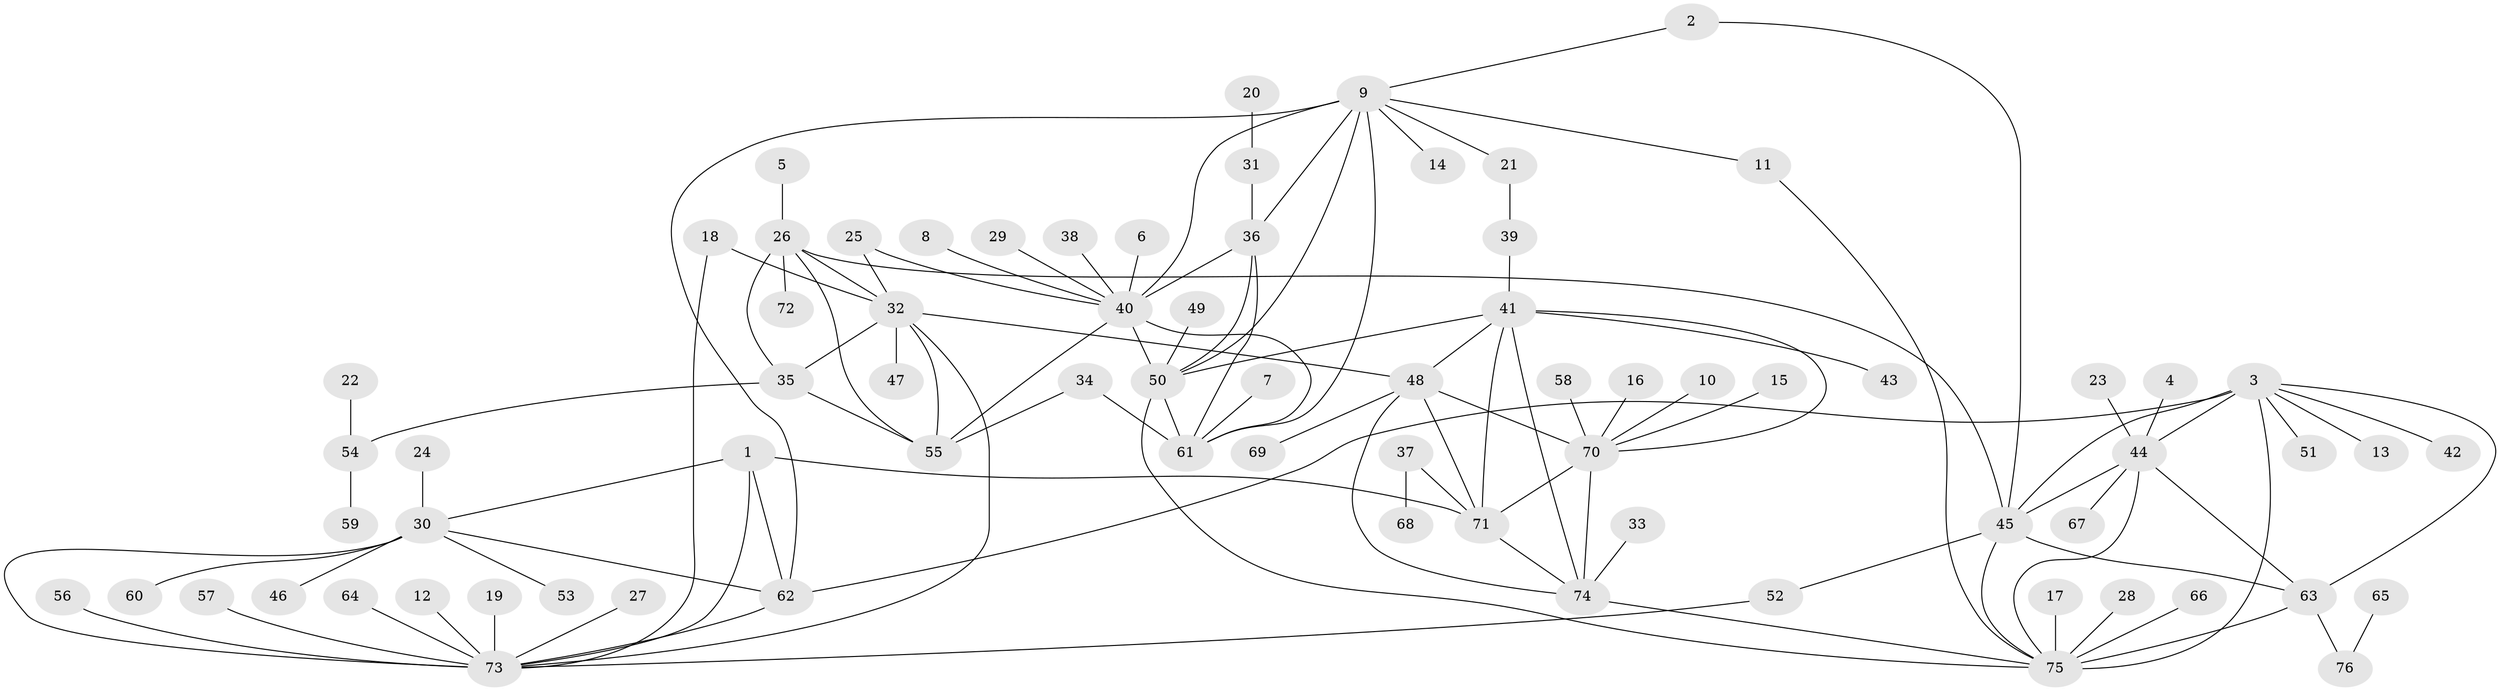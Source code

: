 // original degree distribution, {11: 0.007936507936507936, 10: 0.023809523809523808, 9: 0.09523809523809523, 7: 0.023809523809523808, 8: 0.03968253968253968, 13: 0.007936507936507936, 6: 0.023809523809523808, 12: 0.007936507936507936, 5: 0.007936507936507936, 4: 0.007936507936507936, 1: 0.6428571428571429, 2: 0.07142857142857142, 3: 0.03968253968253968}
// Generated by graph-tools (version 1.1) at 2025/37/03/04/25 23:37:41]
// undirected, 76 vertices, 112 edges
graph export_dot {
  node [color=gray90,style=filled];
  1;
  2;
  3;
  4;
  5;
  6;
  7;
  8;
  9;
  10;
  11;
  12;
  13;
  14;
  15;
  16;
  17;
  18;
  19;
  20;
  21;
  22;
  23;
  24;
  25;
  26;
  27;
  28;
  29;
  30;
  31;
  32;
  33;
  34;
  35;
  36;
  37;
  38;
  39;
  40;
  41;
  42;
  43;
  44;
  45;
  46;
  47;
  48;
  49;
  50;
  51;
  52;
  53;
  54;
  55;
  56;
  57;
  58;
  59;
  60;
  61;
  62;
  63;
  64;
  65;
  66;
  67;
  68;
  69;
  70;
  71;
  72;
  73;
  74;
  75;
  76;
  1 -- 30 [weight=2.0];
  1 -- 62 [weight=1.0];
  1 -- 71 [weight=1.0];
  1 -- 73 [weight=2.0];
  2 -- 9 [weight=1.0];
  2 -- 45 [weight=1.0];
  3 -- 13 [weight=1.0];
  3 -- 42 [weight=1.0];
  3 -- 44 [weight=2.0];
  3 -- 45 [weight=2.0];
  3 -- 51 [weight=1.0];
  3 -- 62 [weight=1.0];
  3 -- 63 [weight=2.0];
  3 -- 75 [weight=2.0];
  4 -- 44 [weight=1.0];
  5 -- 26 [weight=1.0];
  6 -- 40 [weight=1.0];
  7 -- 61 [weight=1.0];
  8 -- 40 [weight=1.0];
  9 -- 11 [weight=1.0];
  9 -- 14 [weight=1.0];
  9 -- 21 [weight=1.0];
  9 -- 36 [weight=1.0];
  9 -- 40 [weight=2.0];
  9 -- 50 [weight=1.0];
  9 -- 61 [weight=1.0];
  9 -- 62 [weight=1.0];
  10 -- 70 [weight=1.0];
  11 -- 75 [weight=1.0];
  12 -- 73 [weight=1.0];
  15 -- 70 [weight=1.0];
  16 -- 70 [weight=1.0];
  17 -- 75 [weight=1.0];
  18 -- 32 [weight=1.0];
  18 -- 73 [weight=1.0];
  19 -- 73 [weight=1.0];
  20 -- 31 [weight=1.0];
  21 -- 39 [weight=1.0];
  22 -- 54 [weight=1.0];
  23 -- 44 [weight=1.0];
  24 -- 30 [weight=1.0];
  25 -- 32 [weight=1.0];
  25 -- 40 [weight=1.0];
  26 -- 32 [weight=4.0];
  26 -- 35 [weight=2.0];
  26 -- 45 [weight=1.0];
  26 -- 55 [weight=2.0];
  26 -- 72 [weight=1.0];
  27 -- 73 [weight=1.0];
  28 -- 75 [weight=1.0];
  29 -- 40 [weight=1.0];
  30 -- 46 [weight=1.0];
  30 -- 53 [weight=1.0];
  30 -- 60 [weight=1.0];
  30 -- 62 [weight=2.0];
  30 -- 73 [weight=4.0];
  31 -- 36 [weight=1.0];
  32 -- 35 [weight=2.0];
  32 -- 47 [weight=1.0];
  32 -- 48 [weight=1.0];
  32 -- 55 [weight=2.0];
  32 -- 73 [weight=1.0];
  33 -- 74 [weight=1.0];
  34 -- 55 [weight=1.0];
  34 -- 61 [weight=1.0];
  35 -- 54 [weight=1.0];
  35 -- 55 [weight=1.0];
  36 -- 40 [weight=2.0];
  36 -- 50 [weight=1.0];
  36 -- 61 [weight=1.0];
  37 -- 68 [weight=1.0];
  37 -- 71 [weight=1.0];
  38 -- 40 [weight=1.0];
  39 -- 41 [weight=1.0];
  40 -- 50 [weight=2.0];
  40 -- 55 [weight=1.0];
  40 -- 61 [weight=2.0];
  41 -- 43 [weight=1.0];
  41 -- 48 [weight=1.0];
  41 -- 50 [weight=1.0];
  41 -- 70 [weight=2.0];
  41 -- 71 [weight=1.0];
  41 -- 74 [weight=1.0];
  44 -- 45 [weight=1.0];
  44 -- 63 [weight=1.0];
  44 -- 67 [weight=1.0];
  44 -- 75 [weight=1.0];
  45 -- 52 [weight=1.0];
  45 -- 63 [weight=1.0];
  45 -- 75 [weight=1.0];
  48 -- 69 [weight=1.0];
  48 -- 70 [weight=2.0];
  48 -- 71 [weight=1.0];
  48 -- 74 [weight=1.0];
  49 -- 50 [weight=1.0];
  50 -- 61 [weight=1.0];
  50 -- 75 [weight=1.0];
  52 -- 73 [weight=1.0];
  54 -- 59 [weight=1.0];
  56 -- 73 [weight=1.0];
  57 -- 73 [weight=1.0];
  58 -- 70 [weight=1.0];
  62 -- 73 [weight=2.0];
  63 -- 75 [weight=1.0];
  63 -- 76 [weight=1.0];
  64 -- 73 [weight=1.0];
  65 -- 76 [weight=1.0];
  66 -- 75 [weight=1.0];
  70 -- 71 [weight=2.0];
  70 -- 74 [weight=2.0];
  71 -- 74 [weight=1.0];
  74 -- 75 [weight=1.0];
}
